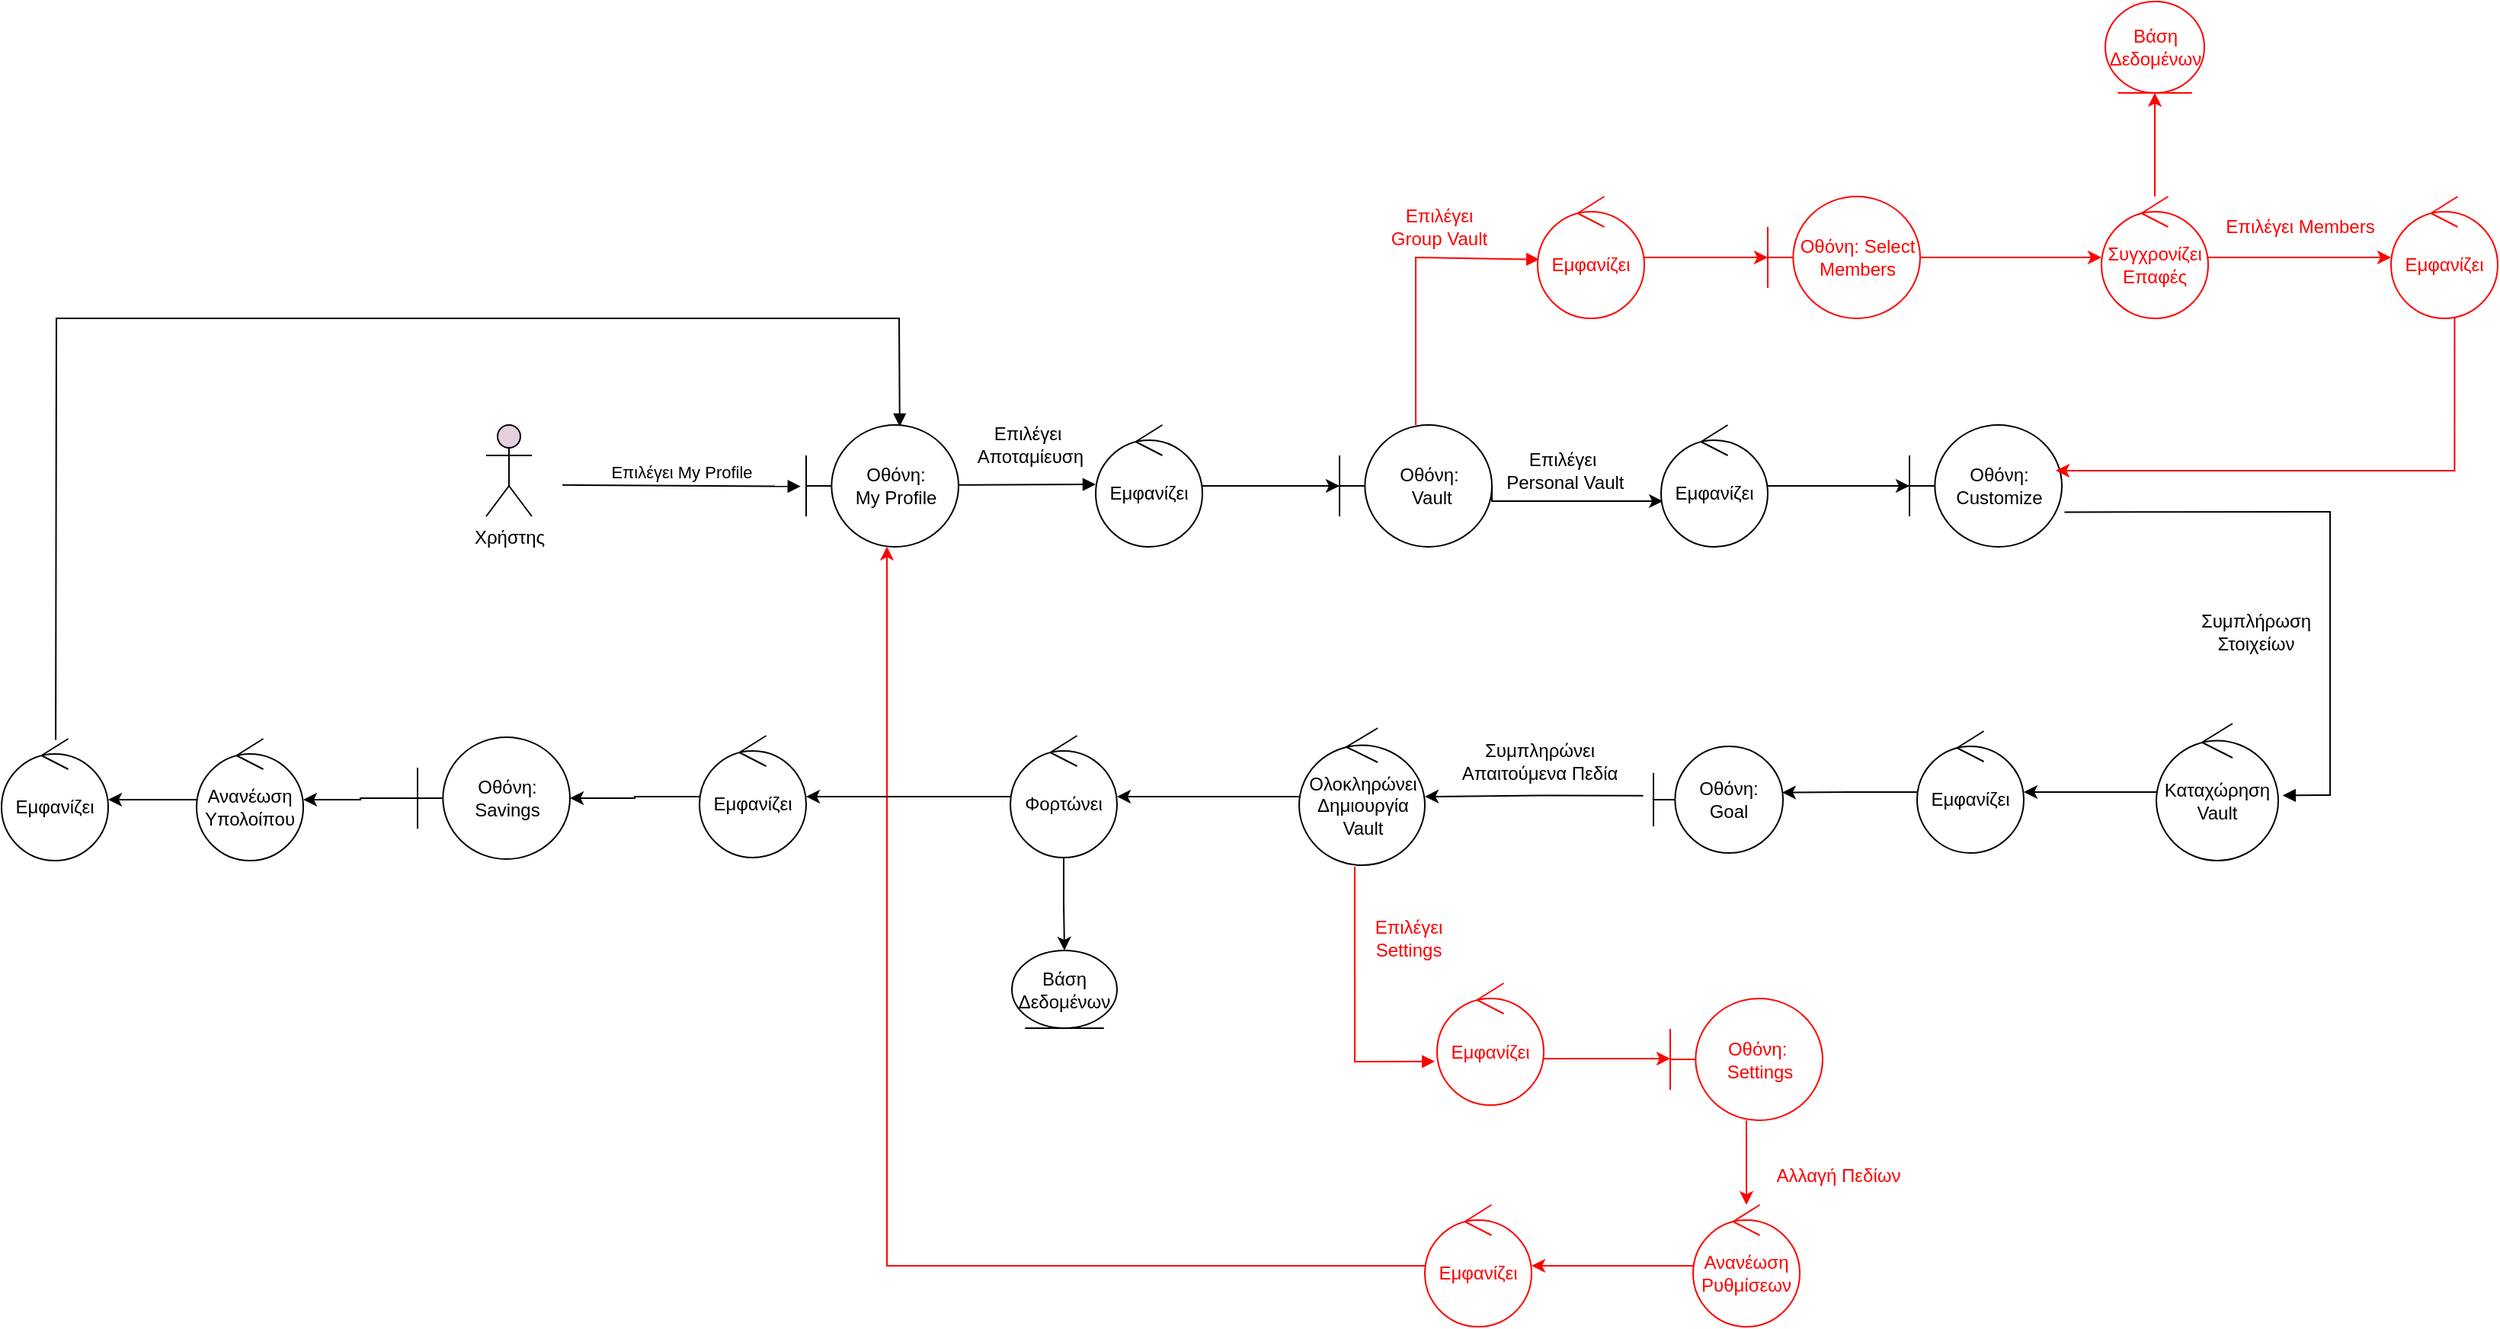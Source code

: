 <mxfile version="19.0.1" type="github"><diagram id="A_rTB7bhhrfaZgpS94MU" name="Page-1"><mxGraphModel dx="2476" dy="1494" grid="0" gridSize="10" guides="1" tooltips="1" connect="1" arrows="1" fold="1" page="0" pageScale="1" pageWidth="827" pageHeight="1169" background="#ffffff" math="0" shadow="0"><root><mxCell id="0"/><mxCell id="1" parent="0"/><mxCell id="pZ-ihUcH-WBwtiDOllVX-1" value="Χρήστης&lt;br&gt;" style="shape=umlActor;verticalLabelPosition=bottom;verticalAlign=top;html=1;outlineConnect=0;fillColor=#E6D0DE;" parent="1" vertex="1"><mxGeometry x="30" y="230" width="30" height="60" as="geometry"/></mxCell><mxCell id="pZ-ihUcH-WBwtiDOllVX-4" value="Οθόνη: &lt;br&gt;My Profile" style="shape=umlBoundary;whiteSpace=wrap;html=1;" parent="1" vertex="1"><mxGeometry x="240" y="230" width="100" height="80" as="geometry"/></mxCell><mxCell id="pZ-ihUcH-WBwtiDOllVX-5" value="Επιλέγει My Profile" style="html=1;verticalAlign=bottom;endArrow=block;rounded=0;entryX=-0.036;entryY=0.504;entryDx=0;entryDy=0;entryPerimeter=0;" parent="1" target="pZ-ihUcH-WBwtiDOllVX-4" edge="1"><mxGeometry width="80" relative="1" as="geometry"><mxPoint x="80" y="269.41" as="sourcePoint"/><mxPoint x="160" y="269.41" as="targetPoint"/></mxGeometry></mxCell><mxCell id="pZ-ihUcH-WBwtiDOllVX-7" value="" style="html=1;verticalAlign=bottom;endArrow=block;rounded=0;" parent="1" edge="1"><mxGeometry width="80" relative="1" as="geometry"><mxPoint x="340" y="269.41" as="sourcePoint"/><mxPoint x="430" y="269" as="targetPoint"/></mxGeometry></mxCell><mxCell id="pZ-ihUcH-WBwtiDOllVX-16" value="" style="edgeStyle=orthogonalEdgeStyle;rounded=0;orthogonalLoop=1;jettySize=auto;html=1;" parent="1" source="pZ-ihUcH-WBwtiDOllVX-14" target="pZ-ihUcH-WBwtiDOllVX-15" edge="1"><mxGeometry relative="1" as="geometry"/></mxCell><mxCell id="pZ-ihUcH-WBwtiDOllVX-14" value="Εμφανίζει" style="ellipse;shape=umlControl;whiteSpace=wrap;html=1;" parent="1" vertex="1"><mxGeometry x="430" y="230" width="70" height="80" as="geometry"/></mxCell><mxCell id="pZ-ihUcH-WBwtiDOllVX-17" value="" style="edgeStyle=orthogonalEdgeStyle;rounded=0;orthogonalLoop=1;jettySize=auto;html=1;exitX=1;exitY=0.517;exitDx=0;exitDy=0;exitPerimeter=0;" parent="1" source="pZ-ihUcH-WBwtiDOllVX-15" target="pZ-ihUcH-WBwtiDOllVX-31" edge="1"><mxGeometry relative="1" as="geometry"><mxPoint x="750" y="271" as="targetPoint"/><Array as="points"><mxPoint x="690" y="280"/></Array></mxGeometry></mxCell><mxCell id="pZ-ihUcH-WBwtiDOllVX-15" value="Οθόνη:&lt;br&gt;&amp;nbsp;Vault" style="shape=umlBoundary;whiteSpace=wrap;html=1;" parent="1" vertex="1"><mxGeometry x="590" y="230" width="100" height="80" as="geometry"/></mxCell><mxCell id="pZ-ihUcH-WBwtiDOllVX-33" value="" style="edgeStyle=orthogonalEdgeStyle;rounded=0;orthogonalLoop=1;jettySize=auto;html=1;" parent="1" source="pZ-ihUcH-WBwtiDOllVX-31" target="pZ-ihUcH-WBwtiDOllVX-32" edge="1"><mxGeometry relative="1" as="geometry"/></mxCell><mxCell id="pZ-ihUcH-WBwtiDOllVX-31" value="Εμφανίζει" style="ellipse;shape=umlControl;whiteSpace=wrap;html=1;" parent="1" vertex="1"><mxGeometry x="801" y="230" width="70" height="80" as="geometry"/></mxCell><mxCell id="pZ-ihUcH-WBwtiDOllVX-44" value="" style="edgeStyle=orthogonalEdgeStyle;rounded=0;orthogonalLoop=1;jettySize=auto;html=1;" parent="1" source="pZ-ihUcH-WBwtiDOllVX-39" target="pZ-ihUcH-WBwtiDOllVX-42" edge="1"><mxGeometry relative="1" as="geometry"/></mxCell><mxCell id="pZ-ihUcH-WBwtiDOllVX-39" value="Καταχώρηση Vault" style="ellipse;shape=umlControl;whiteSpace=wrap;html=1;fillColor=#FFFFFF;" parent="1" vertex="1"><mxGeometry x="1126" y="426" width="80" height="90" as="geometry"/></mxCell><mxCell id="pZ-ihUcH-WBwtiDOllVX-40" value="" style="html=1;verticalAlign=bottom;endArrow=block;rounded=0;entryX=1.036;entryY=0.525;entryDx=0;entryDy=0;entryPerimeter=0;startArrow=none;exitX=1.017;exitY=0.715;exitDx=0;exitDy=0;exitPerimeter=0;" parent="1" source="pZ-ihUcH-WBwtiDOllVX-32" target="pZ-ihUcH-WBwtiDOllVX-39" edge="1"><mxGeometry width="80" relative="1" as="geometry"><mxPoint x="1000" y="269.29" as="sourcePoint"/><mxPoint x="1050" y="510" as="targetPoint"/><Array as="points"><mxPoint x="1240" y="287"/><mxPoint x="1240" y="473"/></Array></mxGeometry></mxCell><mxCell id="pZ-ihUcH-WBwtiDOllVX-45" value="" style="edgeStyle=orthogonalEdgeStyle;rounded=0;orthogonalLoop=1;jettySize=auto;html=1;entryX=0.993;entryY=0.433;entryDx=0;entryDy=0;entryPerimeter=0;" parent="1" source="pZ-ihUcH-WBwtiDOllVX-42" target="pZ-ihUcH-WBwtiDOllVX-43" edge="1"><mxGeometry relative="1" as="geometry"/></mxCell><mxCell id="pZ-ihUcH-WBwtiDOllVX-42" value="Εμφανίζει" style="ellipse;shape=umlControl;whiteSpace=wrap;html=1;" parent="1" vertex="1"><mxGeometry x="969" y="431" width="70" height="80" as="geometry"/></mxCell><mxCell id="pZ-ihUcH-WBwtiDOllVX-52" value="" style="edgeStyle=orthogonalEdgeStyle;rounded=0;orthogonalLoop=1;jettySize=auto;html=1;exitX=-0.079;exitY=0.462;exitDx=0;exitDy=0;exitPerimeter=0;" parent="1" source="pZ-ihUcH-WBwtiDOllVX-43" target="pZ-ihUcH-WBwtiDOllVX-47" edge="1"><mxGeometry relative="1" as="geometry"><mxPoint x="1005" y="636" as="sourcePoint"/></mxGeometry></mxCell><mxCell id="XmLcflpymJ4w-OMFTAnT-2" value="" style="edgeStyle=orthogonalEdgeStyle;rounded=0;orthogonalLoop=1;jettySize=auto;html=1;strokeColor=#000000;" edge="1" parent="1" source="pZ-ihUcH-WBwtiDOllVX-47" target="XmLcflpymJ4w-OMFTAnT-1"><mxGeometry relative="1" as="geometry"/></mxCell><mxCell id="pZ-ihUcH-WBwtiDOllVX-47" value="Ολοκληρώνει Δημιουργία Vault" style="ellipse;shape=umlControl;whiteSpace=wrap;html=1;fillColor=#FFFFFF;" parent="1" vertex="1"><mxGeometry x="563.5" y="429" width="82.5" height="90" as="geometry"/></mxCell><mxCell id="pZ-ihUcH-WBwtiDOllVX-51" value="" style="edgeStyle=orthogonalEdgeStyle;rounded=0;orthogonalLoop=1;jettySize=auto;html=1;" parent="1" source="pZ-ihUcH-WBwtiDOllVX-48" target="pZ-ihUcH-WBwtiDOllVX-49" edge="1"><mxGeometry relative="1" as="geometry"/></mxCell><mxCell id="pZ-ihUcH-WBwtiDOllVX-48" value="Εμφανίζει" style="ellipse;shape=umlControl;whiteSpace=wrap;html=1;" parent="1" vertex="1"><mxGeometry x="170" y="434" width="70" height="80" as="geometry"/></mxCell><mxCell id="5tsdeOKCiau0UiFjdPPW-19" value="" style="edgeStyle=orthogonalEdgeStyle;rounded=0;orthogonalLoop=1;jettySize=auto;html=1;fontColor=#FF0000;strokeColor=#000000;" parent="1" source="pZ-ihUcH-WBwtiDOllVX-49" target="pZ-ihUcH-WBwtiDOllVX-57" edge="1"><mxGeometry relative="1" as="geometry"/></mxCell><mxCell id="pZ-ihUcH-WBwtiDOllVX-49" value="Οθόνη: &lt;br&gt;Savings" style="shape=umlBoundary;whiteSpace=wrap;html=1;" parent="1" vertex="1"><mxGeometry x="-15" y="435" width="100" height="80" as="geometry"/></mxCell><mxCell id="pZ-ihUcH-WBwtiDOllVX-60" value="" style="edgeStyle=orthogonalEdgeStyle;rounded=0;orthogonalLoop=1;jettySize=auto;html=1;" parent="1" source="pZ-ihUcH-WBwtiDOllVX-57" target="pZ-ihUcH-WBwtiDOllVX-59" edge="1"><mxGeometry relative="1" as="geometry"/></mxCell><mxCell id="pZ-ihUcH-WBwtiDOllVX-59" value="Εμφανίζει" style="ellipse;shape=umlControl;whiteSpace=wrap;html=1;" parent="1" vertex="1"><mxGeometry x="-288" y="436" width="70" height="80" as="geometry"/></mxCell><mxCell id="pZ-ihUcH-WBwtiDOllVX-61" value="" style="html=1;verticalAlign=bottom;endArrow=block;rounded=0;entryX=0.614;entryY=0.012;entryDx=0;entryDy=0;entryPerimeter=0;exitX=0.508;exitY=0.009;exitDx=0;exitDy=0;exitPerimeter=0;" parent="1" source="pZ-ihUcH-WBwtiDOllVX-59" target="pZ-ihUcH-WBwtiDOllVX-4" edge="1"><mxGeometry width="80" relative="1" as="geometry"><mxPoint x="-145" y="400" as="sourcePoint"/><mxPoint x="-70" y="220" as="targetPoint"/><Array as="points"><mxPoint x="-252" y="160"/><mxPoint x="301" y="160"/></Array></mxGeometry></mxCell><mxCell id="pZ-ihUcH-WBwtiDOllVX-67" value="" style="edgeStyle=orthogonalEdgeStyle;rounded=0;orthogonalLoop=1;jettySize=auto;html=1;fontColor=#FF0000;strokeColor=#FF0000;" parent="1" source="pZ-ihUcH-WBwtiDOllVX-64" target="pZ-ihUcH-WBwtiDOllVX-66" edge="1"><mxGeometry relative="1" as="geometry"/></mxCell><mxCell id="pZ-ihUcH-WBwtiDOllVX-64" value="&lt;font color=&quot;#ff0000&quot;&gt;Οθόνη: Select Members&lt;/font&gt;" style="shape=umlBoundary;whiteSpace=wrap;html=1;strokeColor=#FF0000;" parent="1" vertex="1"><mxGeometry x="871" y="80" width="100" height="80" as="geometry"/></mxCell><mxCell id="pZ-ihUcH-WBwtiDOllVX-65" value="" style="html=1;verticalAlign=bottom;endArrow=block;rounded=0;fontColor=#FF0000;strokeColor=#FF0000;entryX=0.016;entryY=0.517;entryDx=0;entryDy=0;entryPerimeter=0;" parent="1" source="pZ-ihUcH-WBwtiDOllVX-15" target="5tsdeOKCiau0UiFjdPPW-11" edge="1"><mxGeometry width="80" relative="1" as="geometry"><mxPoint x="780" y="160" as="sourcePoint"/><mxPoint x="940" y="110" as="targetPoint"/><Array as="points"><mxPoint x="640" y="120"/></Array></mxGeometry></mxCell><mxCell id="pZ-ihUcH-WBwtiDOllVX-74" value="" style="edgeStyle=orthogonalEdgeStyle;rounded=0;orthogonalLoop=1;jettySize=auto;html=1;fontColor=#FF0000;strokeColor=#FF0000;" parent="1" source="pZ-ihUcH-WBwtiDOllVX-66" target="pZ-ihUcH-WBwtiDOllVX-73" edge="1"><mxGeometry relative="1" as="geometry"/></mxCell><mxCell id="pZ-ihUcH-WBwtiDOllVX-83" value="" style="edgeStyle=orthogonalEdgeStyle;rounded=0;orthogonalLoop=1;jettySize=auto;html=1;fontColor=#FF0000;strokeColor=#FF0000;" parent="1" source="pZ-ihUcH-WBwtiDOllVX-66" target="pZ-ihUcH-WBwtiDOllVX-81" edge="1"><mxGeometry relative="1" as="geometry"/></mxCell><mxCell id="pZ-ihUcH-WBwtiDOllVX-66" value="Συγχρονίζει Επαφές" style="ellipse;shape=umlControl;whiteSpace=wrap;html=1;fontColor=#FF0000;strokeColor=#FF0000;fillColor=#FFFFFF;" parent="1" vertex="1"><mxGeometry x="1090" y="80" width="70" height="80" as="geometry"/></mxCell><mxCell id="pZ-ihUcH-WBwtiDOllVX-81" value="&lt;font color=&quot;#ff0000&quot;&gt;Βάση Δεδομένων&lt;/font&gt;" style="ellipse;shape=umlEntity;whiteSpace=wrap;html=1;fillColor=#FFFFFF;strokeColor=#FF0000;" parent="1" vertex="1"><mxGeometry x="1092.5" y="-48" width="65" height="60" as="geometry"/></mxCell><mxCell id="pZ-ihUcH-WBwtiDOllVX-93" value="" style="html=1;verticalAlign=bottom;endArrow=block;rounded=0;fontColor=#FF0000;strokeColor=#FF0000;entryX=-0.019;entryY=0.642;entryDx=0;entryDy=0;entryPerimeter=0;exitX=0.442;exitY=1.011;exitDx=0;exitDy=0;exitPerimeter=0;" parent="1" source="pZ-ihUcH-WBwtiDOllVX-47" target="pZ-ihUcH-WBwtiDOllVX-94" edge="1"><mxGeometry width="80" relative="1" as="geometry"><mxPoint x="600" y="530" as="sourcePoint"/><mxPoint x="510" y="603" as="targetPoint"/><Array as="points"><mxPoint x="600" y="648"/></Array></mxGeometry></mxCell><mxCell id="pZ-ihUcH-WBwtiDOllVX-96" value="" style="edgeStyle=orthogonalEdgeStyle;rounded=0;orthogonalLoop=1;jettySize=auto;html=1;fontColor=#FF0000;strokeColor=#FF0000;" parent="1" source="pZ-ihUcH-WBwtiDOllVX-94" target="pZ-ihUcH-WBwtiDOllVX-95" edge="1"><mxGeometry relative="1" as="geometry"><Array as="points"><mxPoint x="740" y="646"/><mxPoint x="740" y="646"/></Array></mxGeometry></mxCell><mxCell id="pZ-ihUcH-WBwtiDOllVX-94" value="&lt;font color=&quot;#ff0000&quot;&gt;Εμφανίζει&lt;/font&gt;" style="ellipse;shape=umlControl;whiteSpace=wrap;html=1;strokeColor=#FF0000;" parent="1" vertex="1"><mxGeometry x="654" y="596.5" width="70" height="80" as="geometry"/></mxCell><mxCell id="pZ-ihUcH-WBwtiDOllVX-98" value="" style="edgeStyle=orthogonalEdgeStyle;rounded=0;orthogonalLoop=1;jettySize=auto;html=1;fontColor=#FF0000;strokeColor=#FF0000;" parent="1" source="pZ-ihUcH-WBwtiDOllVX-95" target="pZ-ihUcH-WBwtiDOllVX-97" edge="1"><mxGeometry relative="1" as="geometry"/></mxCell><mxCell id="pZ-ihUcH-WBwtiDOllVX-95" value="&lt;font color=&quot;#ff0000&quot;&gt;Οθόνη:&amp;nbsp;&lt;br&gt;Settings&lt;br&gt;&lt;/font&gt;" style="shape=umlBoundary;whiteSpace=wrap;html=1;strokeColor=#FF0000;" parent="1" vertex="1"><mxGeometry x="807" y="606.5" width="100" height="80" as="geometry"/></mxCell><mxCell id="pZ-ihUcH-WBwtiDOllVX-100" value="" style="edgeStyle=orthogonalEdgeStyle;rounded=0;orthogonalLoop=1;jettySize=auto;html=1;fontColor=#FF0000;strokeColor=#FF0000;" parent="1" source="pZ-ihUcH-WBwtiDOllVX-97" target="pZ-ihUcH-WBwtiDOllVX-99" edge="1"><mxGeometry relative="1" as="geometry"/></mxCell><mxCell id="pZ-ihUcH-WBwtiDOllVX-97" value="&lt;font color=&quot;#ff0000&quot;&gt;Ανανέωση Ρυθμίσεων&lt;/font&gt;" style="ellipse;shape=umlControl;whiteSpace=wrap;html=1;strokeColor=#FF0000;" parent="1" vertex="1"><mxGeometry x="822" y="742" width="70" height="80" as="geometry"/></mxCell><mxCell id="XmLcflpymJ4w-OMFTAnT-5" style="edgeStyle=orthogonalEdgeStyle;rounded=0;orthogonalLoop=1;jettySize=auto;html=1;entryX=0.53;entryY=0.998;entryDx=0;entryDy=0;entryPerimeter=0;strokeColor=#FF0000;" edge="1" parent="1" source="pZ-ihUcH-WBwtiDOllVX-99" target="pZ-ihUcH-WBwtiDOllVX-4"><mxGeometry relative="1" as="geometry"/></mxCell><mxCell id="pZ-ihUcH-WBwtiDOllVX-99" value="&lt;font color=&quot;#ff0000&quot;&gt;Εμφανίζει&lt;/font&gt;" style="ellipse;shape=umlControl;whiteSpace=wrap;html=1;strokeColor=#FF0000;" parent="1" vertex="1"><mxGeometry x="646" y="742" width="70" height="80" as="geometry"/></mxCell><mxCell id="5tsdeOKCiau0UiFjdPPW-1" value="Επιλέγει&lt;br&gt;&amp;nbsp;Αποταμίευση" style="text;html=1;align=center;verticalAlign=middle;resizable=0;points=[];autosize=1;strokeColor=none;fillColor=none;" parent="1" vertex="1"><mxGeometry x="344" y="227" width="82" height="32" as="geometry"/></mxCell><mxCell id="5tsdeOKCiau0UiFjdPPW-2" value="Συμπλήρωση&lt;br&gt;&amp;nbsp;Στοιχείων&amp;nbsp;" style="text;html=1;align=center;verticalAlign=middle;resizable=0;points=[];autosize=1;strokeColor=none;fillColor=none;" parent="1" vertex="1"><mxGeometry x="1150" y="350" width="82" height="32" as="geometry"/></mxCell><mxCell id="5tsdeOKCiau0UiFjdPPW-3" value="Επιλέγει&lt;br&gt;&amp;nbsp;Personal Vault" style="text;html=1;align=center;verticalAlign=middle;resizable=0;points=[];autosize=1;strokeColor=none;fillColor=none;" parent="1" vertex="1"><mxGeometry x="690" y="244" width="91" height="32" as="geometry"/></mxCell><mxCell id="pZ-ihUcH-WBwtiDOllVX-32" value="Οθόνη: Customize" style="shape=umlBoundary;whiteSpace=wrap;html=1;" parent="1" vertex="1"><mxGeometry x="964" y="230" width="100" height="80" as="geometry"/></mxCell><mxCell id="pZ-ihUcH-WBwtiDOllVX-43" value="Οθόνη: &lt;br&gt;Goal" style="shape=umlBoundary;whiteSpace=wrap;html=1;" parent="1" vertex="1"><mxGeometry x="796" y="441" width="85" height="70" as="geometry"/></mxCell><mxCell id="5tsdeOKCiau0UiFjdPPW-6" value="Συμπληρώνει &lt;br&gt;Απαιτούμενα Πεδία" style="text;html=1;align=center;verticalAlign=middle;resizable=0;points=[];autosize=1;strokeColor=none;fillColor=none;" parent="1" vertex="1"><mxGeometry x="665" y="435" width="112" height="32" as="geometry"/></mxCell><mxCell id="pZ-ihUcH-WBwtiDOllVX-57" value="Ανανέωση Υπολοίπου" style="ellipse;shape=umlControl;whiteSpace=wrap;html=1;" parent="1" vertex="1"><mxGeometry x="-160" y="436" width="70" height="80" as="geometry"/></mxCell><mxCell id="5tsdeOKCiau0UiFjdPPW-8" value="Βάση Δεδομένων" style="ellipse;shape=umlEntity;whiteSpace=wrap;html=1;fillColor=#FFFFFF;" parent="1" vertex="1"><mxGeometry x="375" y="575" width="69" height="51" as="geometry"/></mxCell><mxCell id="5tsdeOKCiau0UiFjdPPW-9" value="&lt;font color=&quot;#ff0000&quot;&gt;Επιλέγει &lt;br&gt;Group Vault&lt;/font&gt;" style="text;html=1;align=center;verticalAlign=middle;resizable=0;points=[];autosize=1;strokeColor=none;fillColor=none;" parent="1" vertex="1"><mxGeometry x="615" y="85" width="80" height="30" as="geometry"/></mxCell><mxCell id="pZ-ihUcH-WBwtiDOllVX-73" value="&lt;font color=&quot;#ff0000&quot;&gt;Εμφανίζει&lt;/font&gt;" style="ellipse;shape=umlControl;whiteSpace=wrap;html=1;strokeColor=#FF0000;" parent="1" vertex="1"><mxGeometry x="1280" y="80" width="70" height="80" as="geometry"/></mxCell><mxCell id="5tsdeOKCiau0UiFjdPPW-12" value="" style="edgeStyle=orthogonalEdgeStyle;rounded=0;orthogonalLoop=1;jettySize=auto;html=1;strokeColor=#FF0000;" parent="1" source="5tsdeOKCiau0UiFjdPPW-11" target="pZ-ihUcH-WBwtiDOllVX-64" edge="1"><mxGeometry relative="1" as="geometry"/></mxCell><mxCell id="5tsdeOKCiau0UiFjdPPW-11" value="&lt;font color=&quot;#ff0000&quot;&gt;Εμφανίζει&lt;/font&gt;" style="ellipse;shape=umlControl;whiteSpace=wrap;html=1;strokeColor=#FF0000;" parent="1" vertex="1"><mxGeometry x="720" y="80" width="70" height="80" as="geometry"/></mxCell><mxCell id="5tsdeOKCiau0UiFjdPPW-13" value="&lt;font color=&quot;#ff0000&quot;&gt;Επιλέγει Members&lt;/font&gt;" style="text;html=1;align=center;verticalAlign=middle;resizable=0;points=[];autosize=1;strokeColor=none;fillColor=none;" parent="1" vertex="1"><mxGeometry x="1165" y="90" width="110" height="20" as="geometry"/></mxCell><mxCell id="5tsdeOKCiau0UiFjdPPW-14" value="" style="edgeStyle=orthogonalEdgeStyle;rounded=0;orthogonalLoop=1;jettySize=auto;html=1;fontColor=#FF0000;strokeColor=#FF0000;exitX=0.596;exitY=0.99;exitDx=0;exitDy=0;exitPerimeter=0;" parent="1" source="pZ-ihUcH-WBwtiDOllVX-73" edge="1"><mxGeometry relative="1" as="geometry"><mxPoint x="981" y="130" as="sourcePoint"/><mxPoint x="1060" y="260" as="targetPoint"/><Array as="points"><mxPoint x="1322" y="260"/><mxPoint x="1070" y="260"/></Array></mxGeometry></mxCell><mxCell id="5tsdeOKCiau0UiFjdPPW-15" value="Επιλέγει &lt;br&gt;Settings" style="text;html=1;align=center;verticalAlign=middle;resizable=0;points=[];autosize=1;strokeColor=none;fillColor=none;fontColor=#FF0000;" parent="1" vertex="1"><mxGeometry x="605" y="551.5" width="60" height="30" as="geometry"/></mxCell><mxCell id="5tsdeOKCiau0UiFjdPPW-16" value="Αλλαγή Πεδίων" style="text;html=1;align=center;verticalAlign=middle;resizable=0;points=[];autosize=1;strokeColor=none;fillColor=none;fontColor=#FF0000;" parent="1" vertex="1"><mxGeometry x="867" y="713" width="100" height="20" as="geometry"/></mxCell><mxCell id="XmLcflpymJ4w-OMFTAnT-3" value="" style="edgeStyle=orthogonalEdgeStyle;rounded=0;orthogonalLoop=1;jettySize=auto;html=1;strokeColor=#000000;" edge="1" parent="1" source="XmLcflpymJ4w-OMFTAnT-1" target="pZ-ihUcH-WBwtiDOllVX-48"><mxGeometry relative="1" as="geometry"/></mxCell><mxCell id="XmLcflpymJ4w-OMFTAnT-4" value="" style="edgeStyle=orthogonalEdgeStyle;rounded=0;orthogonalLoop=1;jettySize=auto;html=1;strokeColor=#000000;" edge="1" parent="1" source="XmLcflpymJ4w-OMFTAnT-1" target="5tsdeOKCiau0UiFjdPPW-8"><mxGeometry relative="1" as="geometry"/></mxCell><mxCell id="XmLcflpymJ4w-OMFTAnT-1" value="Φορτώνει" style="ellipse;shape=umlControl;whiteSpace=wrap;html=1;" vertex="1" parent="1"><mxGeometry x="374" y="434" width="70" height="80" as="geometry"/></mxCell></root></mxGraphModel></diagram></mxfile>